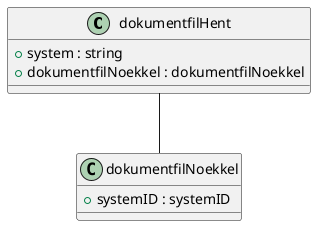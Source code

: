 @startuml

class dokumentfilHent {
    +system : string
    +dokumentfilNoekkel : dokumentfilNoekkel
}
dokumentfilHent -- dokumentfilNoekkel
class dokumentfilNoekkel {
    +systemID : systemID
}

@enduml
